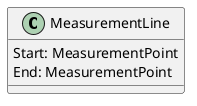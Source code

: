 @startuml
'https://plantuml.com/class-diagram

class MeasurementLine{
Start: MeasurementPoint
End: MeasurementPoint
}

@enduml
